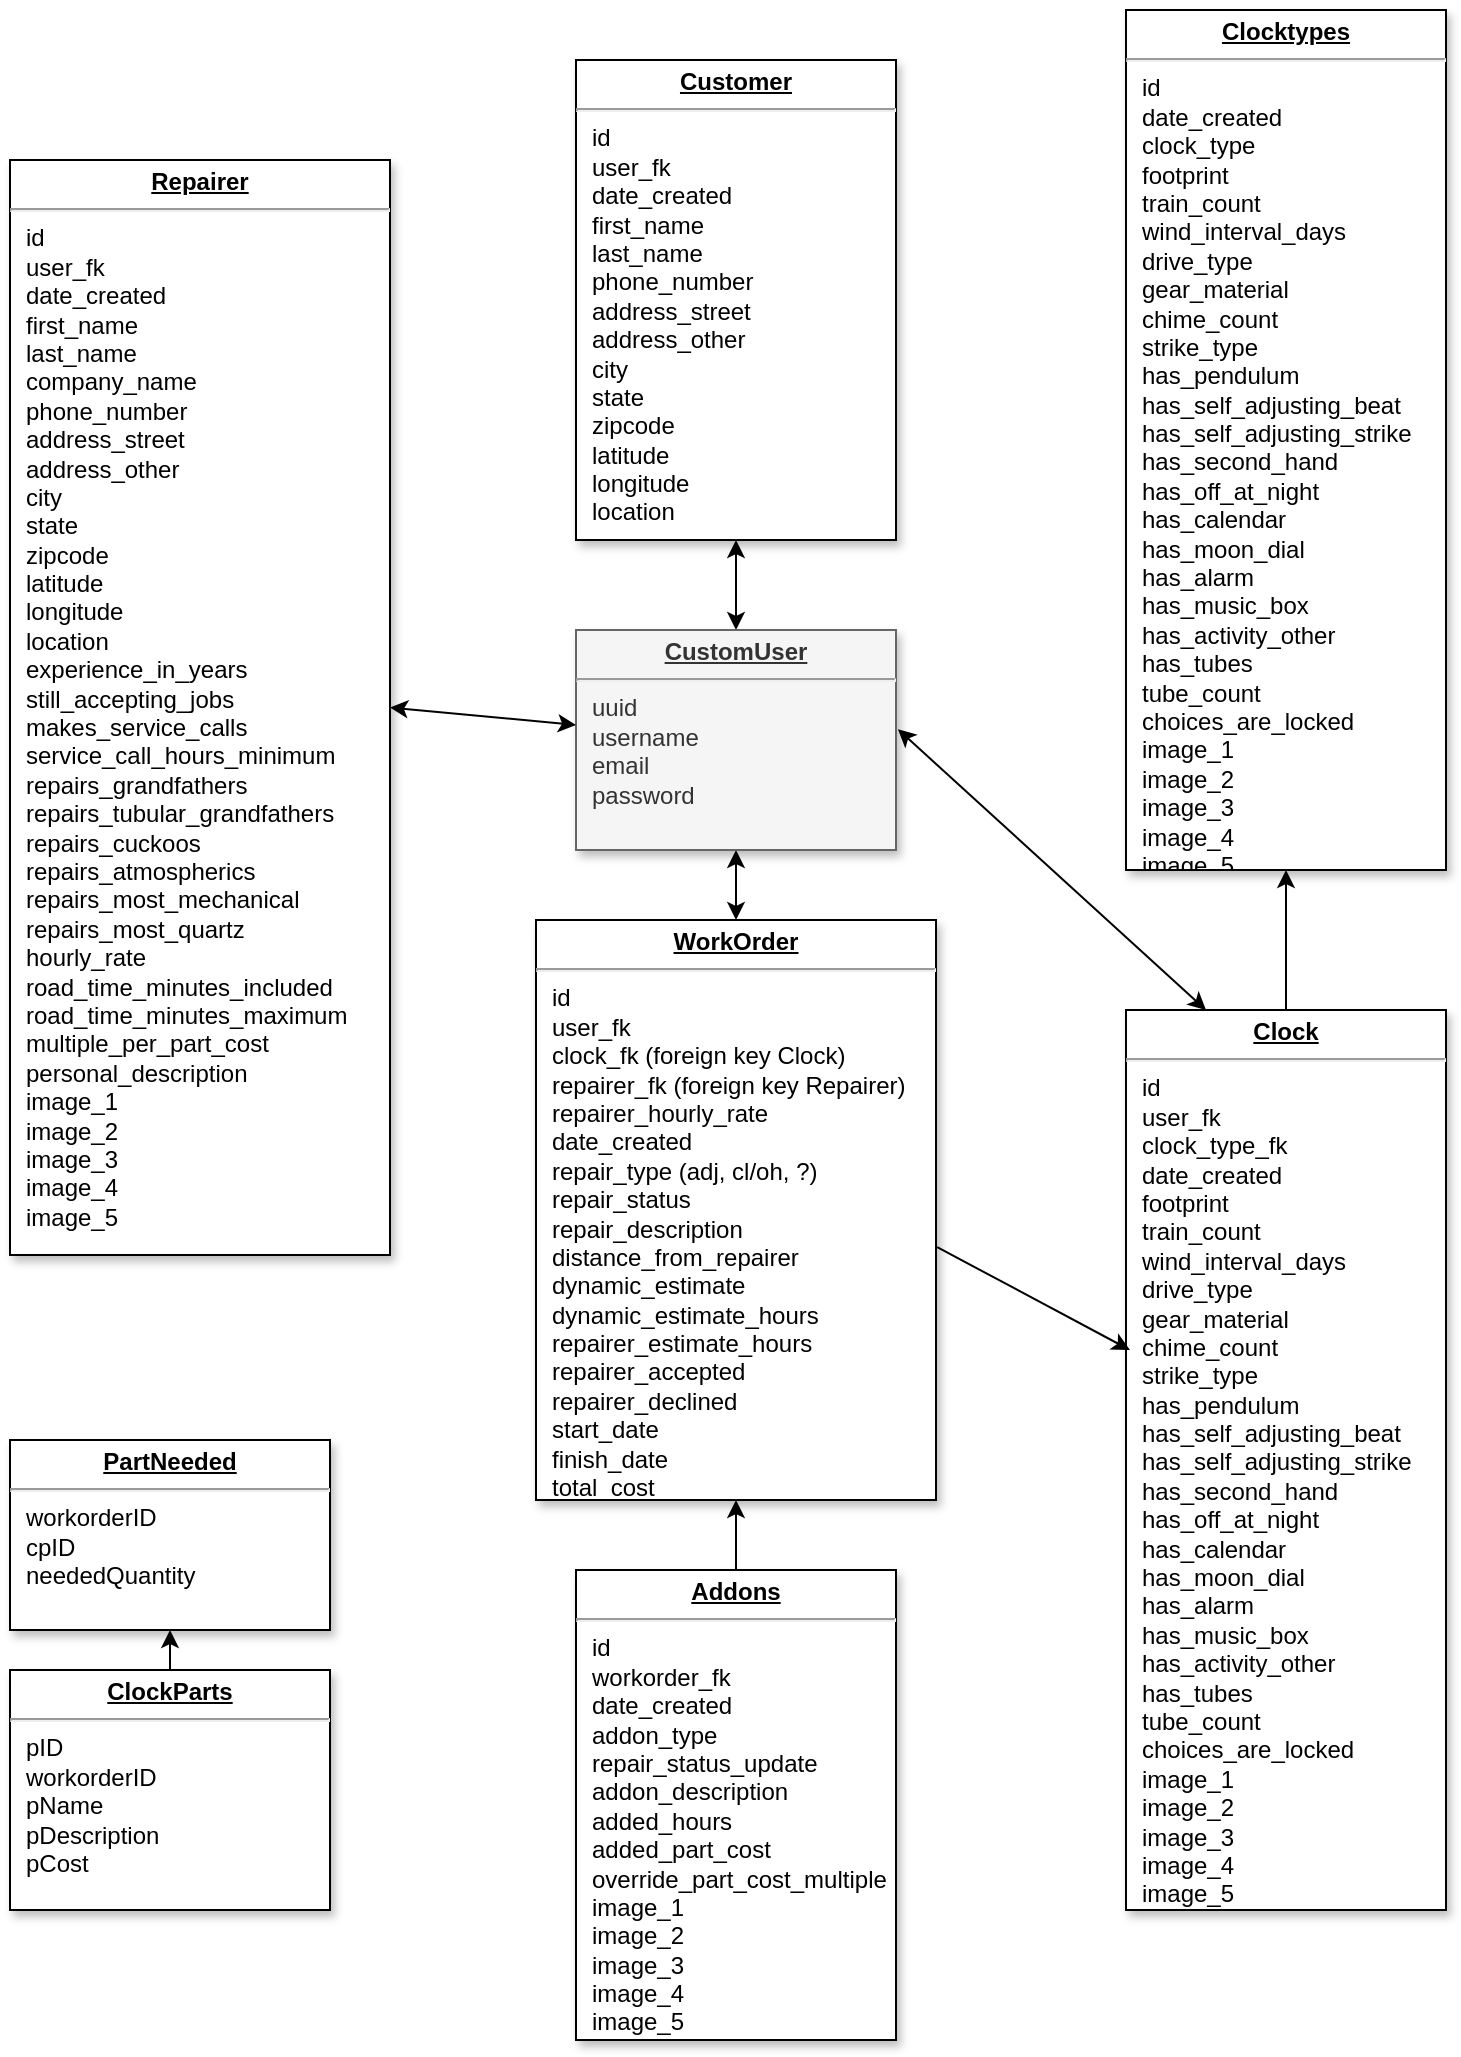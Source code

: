 <mxfile version="14.1.8" type="device"><diagram name="Page-1" id="efa7a0a1-bf9b-a30e-e6df-94a7791c09e9"><mxGraphModel dx="237" dy="283" grid="1" gridSize="10" guides="1" tooltips="1" connect="1" arrows="1" fold="1" page="1" pageScale="1" pageWidth="850" pageHeight="1100" background="#ffffff" math="0" shadow="0"><root><mxCell id="0"/><mxCell id="1" parent="0"/><mxCell id="22" value="&lt;p style=&quot;margin: 0px ; margin-top: 4px ; text-align: center ; text-decoration: underline&quot;&gt;&lt;b&gt;Customer&lt;/b&gt;&lt;/p&gt;&lt;hr&gt;&lt;p style=&quot;margin: 0px ; margin-left: 8px&quot;&gt;id&lt;/p&gt;&lt;p style=&quot;margin: 0px ; margin-left: 8px&quot;&gt;&lt;span&gt;user_fk&lt;/span&gt;&lt;/p&gt;&lt;p style=&quot;margin: 0px ; margin-left: 8px&quot;&gt;&lt;span&gt;date_created&lt;/span&gt;&lt;/p&gt;&lt;p style=&quot;margin: 0px ; margin-left: 8px&quot;&gt;&lt;span&gt;first_name&lt;/span&gt;&lt;br&gt;&lt;/p&gt;&lt;p style=&quot;margin: 0px ; margin-left: 8px&quot;&gt;last_name&lt;/p&gt;&lt;p style=&quot;margin: 0px ; margin-left: 8px&quot;&gt;phone_number&lt;/p&gt;&lt;p style=&quot;margin: 0px ; margin-left: 8px&quot;&gt;address_street&lt;/p&gt;&lt;p style=&quot;margin: 0px ; margin-left: 8px&quot;&gt;address_other&lt;/p&gt;&lt;p style=&quot;margin: 0px ; margin-left: 8px&quot;&gt;city&lt;/p&gt;&lt;p style=&quot;margin: 0px ; margin-left: 8px&quot;&gt;state&lt;/p&gt;&lt;p style=&quot;margin: 0px ; margin-left: 8px&quot;&gt;zipcode&lt;/p&gt;&lt;p style=&quot;margin: 0px 0px 0px 8px&quot;&gt;latitude&lt;/p&gt;&lt;p style=&quot;margin: 0px 0px 0px 8px&quot;&gt;longitude&lt;/p&gt;&lt;p style=&quot;margin: 0px 0px 0px 8px&quot;&gt;location&lt;/p&gt;" style="verticalAlign=top;align=left;overflow=fill;fontSize=12;fontFamily=Helvetica;html=1;shadow=1;" parent="1" vertex="1"><mxGeometry x="349" y="50" width="160" height="240" as="geometry"/></mxCell><mxCell id="27" value="&lt;p style=&quot;margin: 0px ; margin-top: 4px ; text-align: center ; text-decoration: underline&quot;&gt;&lt;strong&gt;Clock&lt;/strong&gt;&lt;/p&gt;&lt;hr&gt;&lt;p style=&quot;margin: 0px 0px 0px 8px&quot;&gt;id&lt;/p&gt;&lt;p style=&quot;margin: 0px 0px 0px 8px&quot;&gt;user_fk&lt;/p&gt;&lt;p style=&quot;margin: 0px 0px 0px 8px&quot;&gt;&lt;span&gt;clock_type_fk&lt;/span&gt;&lt;br&gt;&lt;/p&gt;&lt;p style=&quot;margin: 0px 0px 0px 8px&quot;&gt;date_created&lt;/p&gt;&lt;p style=&quot;margin: 0px 0px 0px 8px&quot;&gt;footprint&lt;/p&gt;&lt;p style=&quot;margin: 0px 0px 0px 8px&quot;&gt;train_count&lt;/p&gt;&lt;p style=&quot;margin: 0px 0px 0px 8px&quot;&gt;wind_interval_days&lt;/p&gt;&lt;p style=&quot;margin: 0px 0px 0px 8px&quot;&gt;drive_type&lt;/p&gt;&lt;p style=&quot;margin: 0px 0px 0px 8px&quot;&gt;gear_material&lt;/p&gt;&lt;p style=&quot;margin: 0px 0px 0px 8px&quot;&gt;chime_count&lt;/p&gt;&lt;p style=&quot;margin: 0px 0px 0px 8px&quot;&gt;strike_type&lt;/p&gt;&lt;p style=&quot;margin: 0px 0px 0px 8px&quot;&gt;has_pendulum&lt;/p&gt;&lt;p style=&quot;margin: 0px 0px 0px 8px&quot;&gt;has_self_adjusting_beat&lt;/p&gt;&lt;p style=&quot;margin: 0px 0px 0px 8px&quot;&gt;has_self_adjusting_strike&lt;/p&gt;&lt;p style=&quot;margin: 0px 0px 0px 8px&quot;&gt;has_second_hand&lt;/p&gt;&lt;p style=&quot;margin: 0px 0px 0px 8px&quot;&gt;has_off_at_night&lt;/p&gt;&lt;p style=&quot;margin: 0px 0px 0px 8px&quot;&gt;has_calendar&lt;/p&gt;&lt;p style=&quot;margin: 0px 0px 0px 8px&quot;&gt;has_moon_dial&lt;/p&gt;&lt;p style=&quot;margin: 0px 0px 0px 8px&quot;&gt;has_alarm&lt;/p&gt;&lt;p style=&quot;margin: 0px 0px 0px 8px&quot;&gt;has_music_box&lt;/p&gt;&lt;p style=&quot;margin: 0px 0px 0px 8px&quot;&gt;has_activity_other&lt;/p&gt;&lt;p style=&quot;margin: 0px 0px 0px 8px&quot;&gt;has_tubes&lt;/p&gt;&lt;p style=&quot;margin: 0px 0px 0px 8px&quot;&gt;tube_count&lt;/p&gt;&lt;p style=&quot;margin: 0px 0px 0px 8px&quot;&gt;choices_are_locked&lt;/p&gt;&lt;p style=&quot;margin: 0px 0px 0px 8px&quot;&gt;image_1&lt;/p&gt;&lt;p style=&quot;margin: 0px 0px 0px 8px&quot;&gt;image_2&lt;/p&gt;&lt;p style=&quot;margin: 0px 0px 0px 8px&quot;&gt;image_3&lt;/p&gt;&lt;p style=&quot;margin: 0px 0px 0px 8px&quot;&gt;image_4&lt;/p&gt;&lt;p style=&quot;margin: 0px 0px 0px 8px&quot;&gt;image_5&lt;/p&gt;&lt;p style=&quot;margin: 0px ; margin-left: 8px&quot;&gt;&lt;br&gt;&lt;/p&gt;" style="verticalAlign=top;align=left;overflow=fill;fontSize=12;fontFamily=Helvetica;html=1;shadow=1;" parent="1" vertex="1"><mxGeometry x="624" y="525" width="160" height="450" as="geometry"/></mxCell><mxCell id="iKiMhk5U097zPizmfNmS-33" value="" style="edgeStyle=orthogonalEdgeStyle;rounded=0;orthogonalLoop=1;jettySize=auto;html=1;startArrow=classic;startFill=1;" edge="1" parent="1" source="29" target="22"><mxGeometry relative="1" as="geometry"/></mxCell><mxCell id="iKiMhk5U097zPizmfNmS-34" value="" style="edgeStyle=orthogonalEdgeStyle;rounded=0;orthogonalLoop=1;jettySize=auto;html=1;startArrow=classic;startFill=1;" edge="1" parent="1" source="29" target="30"><mxGeometry relative="1" as="geometry"/></mxCell><mxCell id="29" value="&lt;p style=&quot;margin: 0px ; margin-top: 4px ; text-align: center ; text-decoration: underline&quot;&gt;&lt;b&gt;CustomUser&lt;/b&gt;&lt;/p&gt;&lt;hr&gt;&lt;p style=&quot;margin: 0px ; margin-left: 8px&quot;&gt;uuid&lt;/p&gt;&lt;p style=&quot;margin: 0px ; margin-left: 8px&quot;&gt;username&lt;/p&gt;&lt;p style=&quot;margin: 0px ; margin-left: 8px&quot;&gt;email&lt;/p&gt;&lt;p style=&quot;margin: 0px ; margin-left: 8px&quot;&gt;password&lt;/p&gt;" style="verticalAlign=top;align=left;overflow=fill;fontSize=12;fontFamily=Helvetica;html=1;shadow=1;fillColor=#f5f5f5;strokeColor=#666666;fontColor=#333333;" parent="1" vertex="1"><mxGeometry x="349" y="335" width="160" height="110" as="geometry"/></mxCell><mxCell id="30" value="&lt;p style=&quot;margin: 0px ; margin-top: 4px ; text-align: center ; text-decoration: underline&quot;&gt;&lt;b&gt;WorkOrder&lt;/b&gt;&lt;/p&gt;&lt;hr&gt;&lt;p style=&quot;margin: 0px ; margin-left: 8px&quot;&gt;id&lt;/p&gt;&lt;p style=&quot;margin: 0px ; margin-left: 8px&quot;&gt;user_fk&lt;/p&gt;&lt;p style=&quot;margin: 0px 0px 0px 8px&quot;&gt;clock_fk (foreign key Clock)&lt;/p&gt;&lt;p style=&quot;margin: 0px 0px 0px 8px&quot;&gt;repairer_fk (foreign key Repairer)&lt;/p&gt;&lt;p style=&quot;margin: 0px 0px 0px 8px&quot;&gt;repairer_hourly_rate&lt;/p&gt;&lt;p style=&quot;margin: 0px ; margin-left: 8px&quot;&gt;date_created&lt;/p&gt;&lt;p style=&quot;margin: 0px ; margin-left: 8px&quot;&gt;repair_type (adj, cl/oh, ?)&lt;/p&gt;&lt;p style=&quot;margin: 0px ; margin-left: 8px&quot;&gt;repair_status&lt;/p&gt;&lt;p style=&quot;margin: 0px ; margin-left: 8px&quot;&gt;repair_description&lt;/p&gt;&lt;p style=&quot;margin: 0px ; margin-left: 8px&quot;&gt;distance_from_repairer&lt;/p&gt;&lt;p style=&quot;margin: 0px ; margin-left: 8px&quot;&gt;dynamic_estimate&lt;/p&gt;&lt;p style=&quot;margin: 0px 0px 0px 8px&quot;&gt;&lt;span&gt;dynamic_estimate_hours&lt;/span&gt;&lt;br&gt;&lt;/p&gt;&lt;p style=&quot;margin: 0px ; margin-left: 8px&quot;&gt;&lt;span&gt;repairer_estimate_hours&lt;/span&gt;&lt;br&gt;&lt;/p&gt;&lt;p style=&quot;margin: 0px 0px 0px 8px&quot;&gt;repairer_accepted&lt;/p&gt;&lt;p style=&quot;margin: 0px ; margin-left: 8px&quot;&gt;&lt;span&gt;repairer_declined&lt;/span&gt;&lt;/p&gt;&lt;p style=&quot;margin: 0px ; margin-left: 8px&quot;&gt;start_date&lt;/p&gt;&lt;p style=&quot;margin: 0px ; margin-left: 8px&quot;&gt;finish_date&lt;/p&gt;&lt;p style=&quot;margin: 0px ; margin-left: 8px&quot;&gt;total_cost&lt;/p&gt;" style="verticalAlign=top;align=left;overflow=fill;fontSize=12;fontFamily=Helvetica;html=1;shadow=1;" parent="1" vertex="1"><mxGeometry x="329" y="480" width="200" height="290" as="geometry"/></mxCell><mxCell id="aJpc8egDLtuvPTLDa6eh-117" value="&lt;p style=&quot;margin: 0px ; margin-top: 4px ; text-align: center ; text-decoration: underline&quot;&gt;&lt;strong&gt;ClockParts&lt;/strong&gt;&lt;/p&gt;&lt;hr&gt;&lt;p style=&quot;margin: 0px ; margin-left: 8px&quot;&gt;pID&lt;/p&gt;&lt;p style=&quot;margin: 0px ; margin-left: 8px&quot;&gt;workorderID&lt;/p&gt;&lt;p style=&quot;margin: 0px ; margin-left: 8px&quot;&gt;pName&lt;/p&gt;&lt;p style=&quot;margin: 0px ; margin-left: 8px&quot;&gt;pDescription&lt;/p&gt;&lt;p style=&quot;margin: 0px ; margin-left: 8px&quot;&gt;pCost&lt;/p&gt;" style="verticalAlign=top;align=left;overflow=fill;fontSize=12;fontFamily=Helvetica;html=1;shadow=1;" parent="1" vertex="1"><mxGeometry x="66" y="855" width="160" height="120" as="geometry"/></mxCell><mxCell id="aJpc8egDLtuvPTLDa6eh-120" value="&lt;p style=&quot;margin: 0px ; margin-top: 4px ; text-align: center ; text-decoration: underline&quot;&gt;&lt;strong&gt;PartNeeded&lt;/strong&gt;&lt;/p&gt;&lt;hr&gt;&lt;p style=&quot;margin: 0px ; margin-left: 8px&quot;&gt;&lt;span&gt;workorderID&lt;/span&gt;&lt;br&gt;&lt;/p&gt;&lt;p style=&quot;margin: 0px ; margin-left: 8px&quot;&gt;cpID&lt;/p&gt;&lt;p style=&quot;margin: 0px ; margin-left: 8px&quot;&gt;neededQuantity&lt;/p&gt;" style="verticalAlign=top;align=left;overflow=fill;fontSize=12;fontFamily=Helvetica;html=1;shadow=1;" parent="1" vertex="1"><mxGeometry x="66" y="740" width="160" height="95" as="geometry"/></mxCell><mxCell id="aJpc8egDLtuvPTLDa6eh-125" value="" style="endArrow=classic;html=1;exitX=0.5;exitY=0;exitDx=0;exitDy=0;" parent="1" source="aJpc8egDLtuvPTLDa6eh-117" target="aJpc8egDLtuvPTLDa6eh-120" edge="1"><mxGeometry width="50" height="50" relative="1" as="geometry"><mxPoint x="-214" y="790" as="sourcePoint"/><mxPoint x="-164" y="740" as="targetPoint"/></mxGeometry></mxCell><mxCell id="aJpc8egDLtuvPTLDa6eh-126" value="&lt;p style=&quot;margin: 0px ; margin-top: 4px ; text-align: center ; text-decoration: underline&quot;&gt;&lt;b&gt;Repairer&lt;/b&gt;&lt;/p&gt;&lt;hr&gt;&lt;p style=&quot;margin: 0px ; margin-left: 8px&quot;&gt;id&lt;/p&gt;&lt;p style=&quot;margin: 0px ; margin-left: 8px&quot;&gt;user_fk&lt;/p&gt;&lt;p style=&quot;margin: 0px ; margin-left: 8px&quot;&gt;&lt;span&gt;date_created&lt;/span&gt;&lt;br&gt;&lt;/p&gt;&lt;p style=&quot;margin: 0px 0px 0px 8px&quot;&gt;first_name&lt;br&gt;&lt;/p&gt;&lt;p style=&quot;margin: 0px 0px 0px 8px&quot;&gt;last_name&lt;/p&gt;&lt;p style=&quot;margin: 0px 0px 0px 8px&quot;&gt;company_name&lt;/p&gt;&lt;p style=&quot;margin: 0px 0px 0px 8px&quot;&gt;phone_number&lt;/p&gt;&lt;p style=&quot;margin: 0px 0px 0px 8px&quot;&gt;address_street&lt;/p&gt;&lt;p style=&quot;margin: 0px 0px 0px 8px&quot;&gt;address_other&lt;/p&gt;&lt;p style=&quot;margin: 0px 0px 0px 8px&quot;&gt;city&lt;/p&gt;&lt;p style=&quot;margin: 0px 0px 0px 8px&quot;&gt;state&lt;/p&gt;&lt;p style=&quot;margin: 0px 0px 0px 8px&quot;&gt;zipcode&lt;/p&gt;&lt;p style=&quot;margin: 0px ; margin-left: 8px&quot;&gt;&lt;span&gt;latitude&lt;/span&gt;&lt;/p&gt;&lt;p style=&quot;margin: 0px ; margin-left: 8px&quot;&gt;&lt;span&gt;longitude&lt;/span&gt;&lt;/p&gt;&lt;p style=&quot;margin: 0px ; margin-left: 8px&quot;&gt;&lt;span&gt;location&lt;/span&gt;&lt;/p&gt;&lt;p style=&quot;margin: 0px ; margin-left: 8px&quot;&gt;&lt;span&gt;experience_in_years&lt;/span&gt;&lt;/p&gt;&lt;p style=&quot;margin: 0px ; margin-left: 8px&quot;&gt;&lt;span&gt;still_accepting_jobs&lt;/span&gt;&lt;/p&gt;&lt;p style=&quot;margin: 0px ; margin-left: 8px&quot;&gt;&lt;span&gt;makes_service_calls&lt;/span&gt;&lt;/p&gt;&lt;p style=&quot;margin: 0px ; margin-left: 8px&quot;&gt;service_call_hours_minimum&lt;/p&gt;&lt;p style=&quot;margin: 0px ; margin-left: 8px&quot;&gt;repairs_grandfathers&lt;/p&gt;&lt;p style=&quot;margin: 0px ; margin-left: 8px&quot;&gt;repairs_tubular_grandfathers&lt;/p&gt;&lt;p style=&quot;margin: 0px ; margin-left: 8px&quot;&gt;repairs_cuckoos&lt;/p&gt;&lt;p style=&quot;margin: 0px ; margin-left: 8px&quot;&gt;repairs_atmospherics&lt;/p&gt;&lt;p style=&quot;margin: 0px ; margin-left: 8px&quot;&gt;repairs_most_mechanical&lt;/p&gt;&lt;p style=&quot;margin: 0px ; margin-left: 8px&quot;&gt;repairs_most_quartz&lt;/p&gt;&lt;p style=&quot;margin: 0px ; margin-left: 8px&quot;&gt;hourly_rate&lt;/p&gt;&lt;p style=&quot;margin: 0px 0px 0px 8px&quot;&gt;road_time_minutes_included&lt;/p&gt;&lt;p style=&quot;margin: 0px 0px 0px 8px&quot;&gt;road_time_minutes_maximum&lt;/p&gt;&lt;p style=&quot;margin: 0px 0px 0px 8px&quot;&gt;multiple_per_part_cost&lt;/p&gt;&lt;p style=&quot;margin: 0px 0px 0px 8px&quot;&gt;personal_description&lt;/p&gt;&lt;p style=&quot;margin: 0px 0px 0px 8px&quot;&gt;image_1&lt;/p&gt;&lt;p style=&quot;margin: 0px 0px 0px 8px&quot;&gt;image_2&lt;/p&gt;&lt;p style=&quot;margin: 0px 0px 0px 8px&quot;&gt;image_3&lt;/p&gt;&lt;p style=&quot;margin: 0px 0px 0px 8px&quot;&gt;image_4&lt;/p&gt;&lt;p style=&quot;margin: 0px 0px 0px 8px&quot;&gt;image_5&lt;/p&gt;" style="verticalAlign=top;align=left;overflow=fill;fontSize=12;fontFamily=Helvetica;html=1;shadow=1;" parent="1" vertex="1"><mxGeometry x="66" y="100" width="190" height="547.5" as="geometry"/></mxCell><mxCell id="aJpc8egDLtuvPTLDa6eh-127" value="" style="endArrow=classic;html=1;entryX=1;entryY=0.5;entryDx=0;entryDy=0;startArrow=classic;startFill=1;" parent="1" source="29" target="aJpc8egDLtuvPTLDa6eh-126" edge="1"><mxGeometry width="50" height="50" relative="1" as="geometry"><mxPoint x="324" y="203" as="sourcePoint"/><mxPoint x="364" y="250" as="targetPoint"/></mxGeometry></mxCell><mxCell id="aJpc8egDLtuvPTLDa6eh-129" value="" style="endArrow=classic;html=1;exitX=1.006;exitY=0.451;exitDx=0;exitDy=0;entryX=0.25;entryY=0;entryDx=0;entryDy=0;exitPerimeter=0;startArrow=classic;startFill=1;" parent="1" source="29" target="27" edge="1"><mxGeometry width="50" height="50" relative="1" as="geometry"><mxPoint x="684" y="260" as="sourcePoint"/><mxPoint x="784" y="240" as="targetPoint"/></mxGeometry></mxCell><mxCell id="iKiMhk5U097zPizmfNmS-31" value="" style="edgeStyle=orthogonalEdgeStyle;rounded=0;orthogonalLoop=1;jettySize=auto;html=1;" edge="1" parent="1" source="aJpc8egDLtuvPTLDa6eh-131" target="30"><mxGeometry relative="1" as="geometry"/></mxCell><mxCell id="aJpc8egDLtuvPTLDa6eh-131" value="&lt;p style=&quot;margin: 0px ; margin-top: 4px ; text-align: center ; text-decoration: underline&quot;&gt;&lt;strong&gt;Addons&lt;/strong&gt;&lt;/p&gt;&lt;hr&gt;&lt;p style=&quot;margin: 0px ; margin-left: 8px&quot;&gt;id&lt;/p&gt;&lt;p style=&quot;margin: 0px ; margin-left: 8px&quot;&gt;workorder_fk&lt;/p&gt;&lt;p style=&quot;margin: 0px ; margin-left: 8px&quot;&gt;date_created&lt;/p&gt;&lt;p style=&quot;margin: 0px ; margin-left: 8px&quot;&gt;addon_type&lt;/p&gt;&lt;p style=&quot;margin: 0px ; margin-left: 8px&quot;&gt;repair_status_update&lt;/p&gt;&lt;p style=&quot;margin: 0px ; margin-left: 8px&quot;&gt;addon_description&lt;/p&gt;&lt;p style=&quot;margin: 0px ; margin-left: 8px&quot;&gt;added_hours&lt;/p&gt;&lt;p style=&quot;margin: 0px ; margin-left: 8px&quot;&gt;added_part_cost&lt;/p&gt;&lt;p style=&quot;margin: 0px ; margin-left: 8px&quot;&gt;override_part_cost_multiple&lt;/p&gt;&lt;p style=&quot;margin: 0px 0px 0px 8px&quot;&gt;image_1&lt;/p&gt;&lt;p style=&quot;margin: 0px 0px 0px 8px&quot;&gt;image_2&lt;/p&gt;&lt;p style=&quot;margin: 0px 0px 0px 8px&quot;&gt;image_3&lt;/p&gt;&lt;p style=&quot;margin: 0px 0px 0px 8px&quot;&gt;image_4&lt;/p&gt;&lt;p style=&quot;margin: 0px 0px 0px 8px&quot;&gt;image_5&lt;/p&gt;" style="verticalAlign=top;align=left;overflow=fill;fontSize=12;fontFamily=Helvetica;html=1;shadow=1;" parent="1" vertex="1"><mxGeometry x="349" y="805" width="160" height="235" as="geometry"/></mxCell><mxCell id="eeoORvPBLNTHLFWg6tXi-30" value="&lt;p style=&quot;margin: 0px ; margin-top: 4px ; text-align: center ; text-decoration: underline&quot;&gt;&lt;strong&gt;Clocktypes&lt;/strong&gt;&lt;/p&gt;&lt;hr&gt;&lt;p style=&quot;margin: 0px ; margin-left: 8px&quot;&gt;id&lt;/p&gt;&lt;p style=&quot;margin: 0px ; margin-left: 8px&quot;&gt;date_created&lt;/p&gt;&lt;p style=&quot;margin: 0px ; margin-left: 8px&quot;&gt;clock_type&lt;/p&gt;&lt;p style=&quot;margin: 0px 0px 0px 8px&quot;&gt;footprint&lt;/p&gt;&lt;p style=&quot;margin: 0px 0px 0px 8px&quot;&gt;train_count&lt;/p&gt;&lt;p style=&quot;margin: 0px 0px 0px 8px&quot;&gt;wind_interval_days&lt;/p&gt;&lt;p style=&quot;margin: 0px 0px 0px 8px&quot;&gt;drive_type&lt;/p&gt;&lt;p style=&quot;margin: 0px ; margin-left: 8px&quot;&gt;gear_material&lt;/p&gt;&lt;p style=&quot;margin: 0px ; margin-left: 8px&quot;&gt;chime_count&lt;/p&gt;&lt;p style=&quot;margin: 0px ; margin-left: 8px&quot;&gt;strike_type&lt;/p&gt;&lt;p style=&quot;margin: 0px ; margin-left: 8px&quot;&gt;has_pendulum&lt;/p&gt;&lt;p style=&quot;margin: 0px ; margin-left: 8px&quot;&gt;has_self_adjusting_beat&lt;/p&gt;&lt;p style=&quot;margin: 0px ; margin-left: 8px&quot;&gt;has_self_adjusting_strike&lt;/p&gt;&lt;p style=&quot;margin: 0px ; margin-left: 8px&quot;&gt;has_second_hand&lt;/p&gt;&lt;p style=&quot;margin: 0px ; margin-left: 8px&quot;&gt;has_off_at_night&lt;/p&gt;&lt;p style=&quot;margin: 0px ; margin-left: 8px&quot;&gt;has_calendar&lt;/p&gt;&lt;p style=&quot;margin: 0px ; margin-left: 8px&quot;&gt;has_moon_dial&lt;/p&gt;&lt;p style=&quot;margin: 0px ; margin-left: 8px&quot;&gt;has_alarm&lt;/p&gt;&lt;p style=&quot;margin: 0px ; margin-left: 8px&quot;&gt;has_music_box&lt;/p&gt;&lt;p style=&quot;margin: 0px ; margin-left: 8px&quot;&gt;has_activity_other&lt;/p&gt;&lt;p style=&quot;margin: 0px ; margin-left: 8px&quot;&gt;has_tubes&lt;/p&gt;&lt;p style=&quot;margin: 0px ; margin-left: 8px&quot;&gt;tube_count&lt;/p&gt;&lt;p style=&quot;margin: 0px ; margin-left: 8px&quot;&gt;choices_are_locked&lt;/p&gt;&lt;p style=&quot;margin: 0px ; margin-left: 8px&quot;&gt;image_1&lt;/p&gt;&lt;p style=&quot;margin: 0px ; margin-left: 8px&quot;&gt;image_2&lt;/p&gt;&lt;p style=&quot;margin: 0px ; margin-left: 8px&quot;&gt;image_3&lt;/p&gt;&lt;p style=&quot;margin: 0px ; margin-left: 8px&quot;&gt;image_4&lt;/p&gt;&lt;p style=&quot;margin: 0px ; margin-left: 8px&quot;&gt;image_5&lt;/p&gt;" style="verticalAlign=top;align=left;overflow=fill;fontSize=12;fontFamily=Helvetica;html=1;shadow=1;" parent="1" vertex="1"><mxGeometry x="624" y="25" width="160" height="430" as="geometry"/></mxCell><mxCell id="eeoORvPBLNTHLFWg6tXi-32" value="" style="endArrow=classic;html=1;exitX=0.5;exitY=0;exitDx=0;exitDy=0;entryX=0.5;entryY=1;entryDx=0;entryDy=0;" parent="1" source="27" target="eeoORvPBLNTHLFWg6tXi-30" edge="1"><mxGeometry width="50" height="50" relative="1" as="geometry"><mxPoint x="686" y="425" as="sourcePoint"/><mxPoint x="736" y="375" as="targetPoint"/></mxGeometry></mxCell><mxCell id="yM1I7FyqVzsFh2h1VgUl-31" value="" style="endArrow=classic;html=1;exitX=1.003;exitY=0.564;exitDx=0;exitDy=0;exitPerimeter=0;" parent="1" source="30" edge="1"><mxGeometry width="50" height="50" relative="1" as="geometry"><mxPoint x="576" y="745" as="sourcePoint"/><mxPoint x="626" y="695" as="targetPoint"/></mxGeometry></mxCell></root></mxGraphModel></diagram></mxfile>